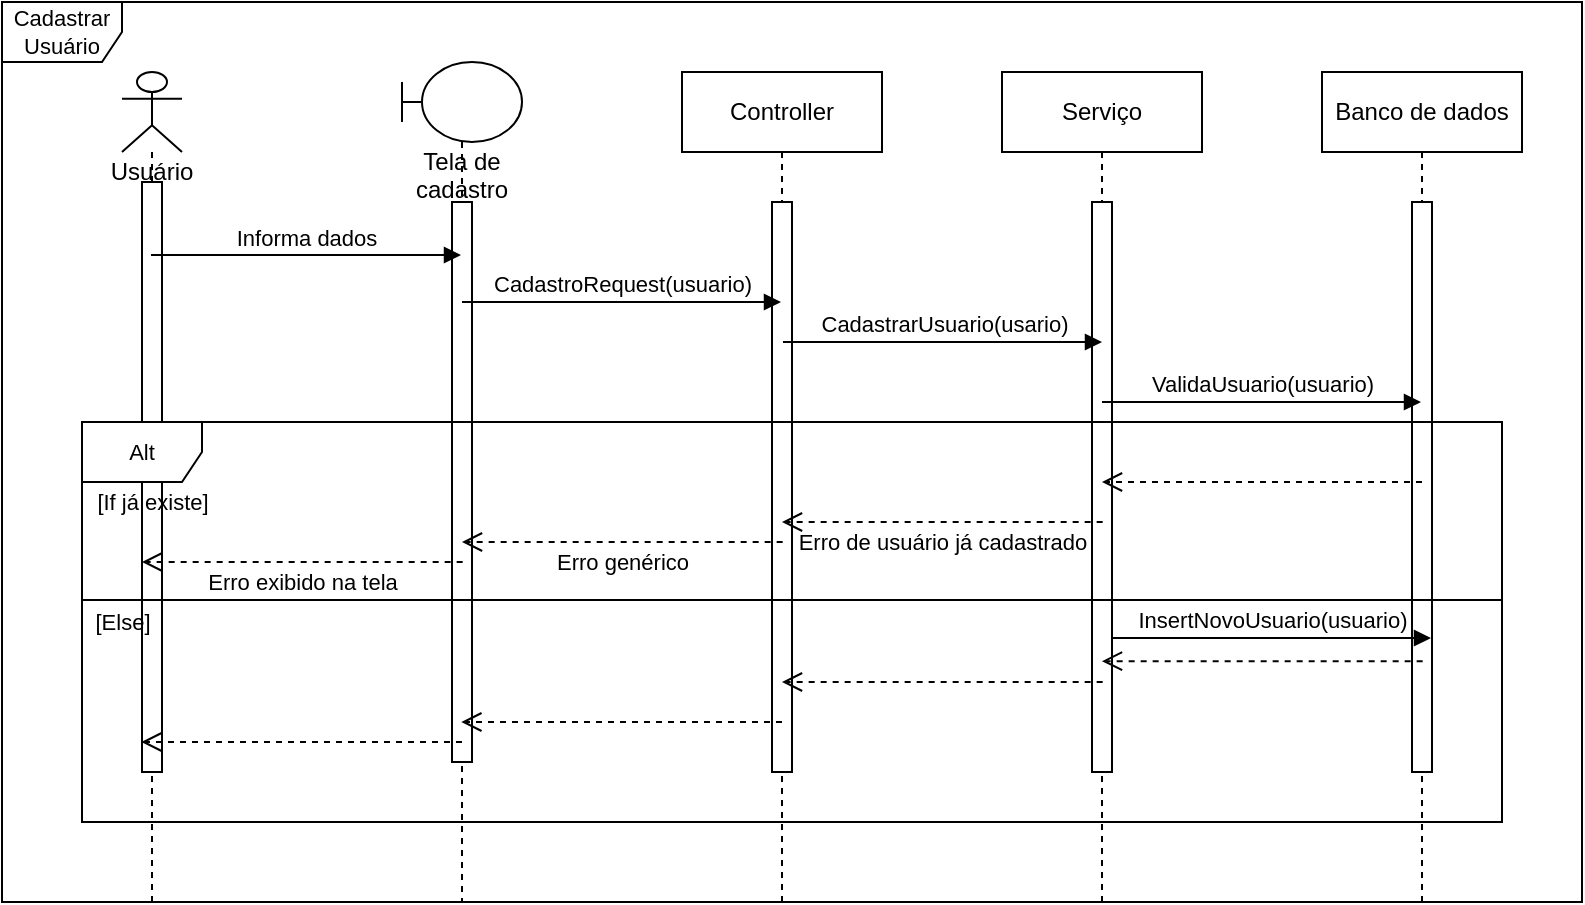 <mxfile version="15.8.3" type="device"><diagram id="kgpKYQtTHZ0yAKxKKP6v" name="Page-1"><mxGraphModel dx="1958" dy="450" grid="1" gridSize="10" guides="1" tooltips="1" connect="1" arrows="1" fold="1" page="1" pageScale="1" pageWidth="850" pageHeight="1100" math="0" shadow="0"><root><mxCell id="0"/><mxCell id="1" parent="0"/><mxCell id="7HUBI5PbcCS7xpNUu05q-47" value="Cadastrar Usuário" style="shape=umlFrame;whiteSpace=wrap;html=1;fontSize=11;" parent="1" vertex="1"><mxGeometry x="-20" y="60" width="790" height="450" as="geometry"/></mxCell><mxCell id="7HUBI5PbcCS7xpNUu05q-12" value="Tela de cadastro" style="shape=umlLifeline;participant=umlBoundary;perimeter=lifelinePerimeter;whiteSpace=wrap;html=1;container=1;collapsible=0;recursiveResize=0;verticalAlign=top;spacingTop=36;outlineConnect=0;" parent="1" vertex="1"><mxGeometry x="180" y="90" width="60" height="420" as="geometry"/></mxCell><mxCell id="7HUBI5PbcCS7xpNUu05q-26" value="" style="html=1;direction=south;" parent="7HUBI5PbcCS7xpNUu05q-12" vertex="1"><mxGeometry x="25" y="70" width="10" height="280" as="geometry"/></mxCell><mxCell id="7HUBI5PbcCS7xpNUu05q-13" value="Usuário" style="shape=umlLifeline;participant=umlActor;perimeter=lifelinePerimeter;whiteSpace=wrap;html=1;container=1;collapsible=0;recursiveResize=0;verticalAlign=top;spacingTop=36;outlineConnect=0;" parent="1" vertex="1"><mxGeometry x="40" y="95" width="30" height="415" as="geometry"/></mxCell><mxCell id="7HUBI5PbcCS7xpNUu05q-25" value="" style="html=1;direction=south;" parent="7HUBI5PbcCS7xpNUu05q-13" vertex="1"><mxGeometry x="10" y="55" width="10" height="295" as="geometry"/></mxCell><mxCell id="7HUBI5PbcCS7xpNUu05q-14" value="Controller" style="shape=umlLifeline;perimeter=lifelinePerimeter;whiteSpace=wrap;html=1;container=1;collapsible=0;recursiveResize=0;outlineConnect=0;" parent="1" vertex="1"><mxGeometry x="320" y="95" width="100" height="415" as="geometry"/></mxCell><mxCell id="7HUBI5PbcCS7xpNUu05q-27" value="" style="html=1;direction=south;" parent="7HUBI5PbcCS7xpNUu05q-14" vertex="1"><mxGeometry x="45" y="65" width="10" height="285" as="geometry"/></mxCell><mxCell id="7HUBI5PbcCS7xpNUu05q-15" value="Serviço" style="shape=umlLifeline;perimeter=lifelinePerimeter;whiteSpace=wrap;html=1;container=1;collapsible=0;recursiveResize=0;outlineConnect=0;" parent="1" vertex="1"><mxGeometry x="480" y="95" width="100" height="415" as="geometry"/></mxCell><mxCell id="7HUBI5PbcCS7xpNUu05q-28" value="" style="html=1;direction=south;" parent="7HUBI5PbcCS7xpNUu05q-15" vertex="1"><mxGeometry x="45" y="65" width="10" height="285" as="geometry"/></mxCell><mxCell id="7HUBI5PbcCS7xpNUu05q-16" value="Banco de dados" style="shape=umlLifeline;perimeter=lifelinePerimeter;whiteSpace=wrap;html=1;container=1;collapsible=0;recursiveResize=0;outlineConnect=0;" parent="1" vertex="1"><mxGeometry x="640" y="95" width="100" height="415" as="geometry"/></mxCell><mxCell id="l1rx3hQDS2sH2B8CJ6I9-1" value="" style="html=1;direction=south;" vertex="1" parent="7HUBI5PbcCS7xpNUu05q-16"><mxGeometry x="45" y="65" width="10" height="285" as="geometry"/></mxCell><mxCell id="7HUBI5PbcCS7xpNUu05q-17" value="Informa dados" style="html=1;verticalAlign=bottom;endArrow=block;rounded=0;" parent="1" edge="1"><mxGeometry width="80" relative="1" as="geometry"><mxPoint x="54.5" y="186.5" as="sourcePoint"/><mxPoint x="209.5" y="186.5" as="targetPoint"/></mxGeometry></mxCell><mxCell id="7HUBI5PbcCS7xpNUu05q-19" value="CadastroRequest(usuario)" style="html=1;verticalAlign=bottom;endArrow=block;rounded=0;" parent="1" target="7HUBI5PbcCS7xpNUu05q-14" edge="1"><mxGeometry width="80" relative="1" as="geometry"><mxPoint x="210" y="210" as="sourcePoint"/><mxPoint x="365" y="210" as="targetPoint"/></mxGeometry></mxCell><mxCell id="7HUBI5PbcCS7xpNUu05q-20" value="CadastrarUsuario(usario)" style="html=1;verticalAlign=bottom;endArrow=block;rounded=0;" parent="1" edge="1"><mxGeometry width="80" relative="1" as="geometry"><mxPoint x="370.5" y="230" as="sourcePoint"/><mxPoint x="530" y="230" as="targetPoint"/></mxGeometry></mxCell><mxCell id="7HUBI5PbcCS7xpNUu05q-21" value="ValidaUsuario(usuario)" style="html=1;verticalAlign=bottom;endArrow=block;rounded=0;" parent="1" edge="1"><mxGeometry width="80" relative="1" as="geometry"><mxPoint x="530" y="260" as="sourcePoint"/><mxPoint x="689.5" y="260" as="targetPoint"/></mxGeometry></mxCell><mxCell id="7HUBI5PbcCS7xpNUu05q-23" value="" style="html=1;verticalAlign=bottom;endArrow=open;dashed=1;endSize=8;rounded=0;" parent="1" target="7HUBI5PbcCS7xpNUu05q-15" edge="1"><mxGeometry relative="1" as="geometry"><mxPoint x="690" y="300" as="sourcePoint"/><mxPoint x="610" y="300" as="targetPoint"/></mxGeometry></mxCell><mxCell id="7HUBI5PbcCS7xpNUu05q-33" value="" style="group" parent="1" vertex="1" connectable="0"><mxGeometry x="369.997" y="320" width="165.003" height="20" as="geometry"/></mxCell><mxCell id="7HUBI5PbcCS7xpNUu05q-29" value="" style="html=1;verticalAlign=bottom;endArrow=open;dashed=1;endSize=8;rounded=0;" parent="7HUBI5PbcCS7xpNUu05q-33" edge="1"><mxGeometry relative="1" as="geometry"><mxPoint x="160.333" as="sourcePoint"/><mxPoint as="targetPoint"/></mxGeometry></mxCell><mxCell id="7HUBI5PbcCS7xpNUu05q-30" value="&lt;font style=&quot;font-size: 11px&quot;&gt;Erro de usuário já cadastrado&lt;/font&gt;" style="text;html=1;align=center;verticalAlign=middle;resizable=0;points=[];autosize=1;strokeColor=none;fillColor=none;" parent="7HUBI5PbcCS7xpNUu05q-33" vertex="1"><mxGeometry x="0.003" width="160" height="20" as="geometry"/></mxCell><mxCell id="7HUBI5PbcCS7xpNUu05q-34" value="" style="group" parent="1" vertex="1" connectable="0"><mxGeometry x="209.997" y="330" width="165.003" height="20" as="geometry"/></mxCell><mxCell id="7HUBI5PbcCS7xpNUu05q-35" value="" style="html=1;verticalAlign=bottom;endArrow=open;dashed=1;endSize=8;rounded=0;" parent="7HUBI5PbcCS7xpNUu05q-34" edge="1"><mxGeometry relative="1" as="geometry"><mxPoint x="160.333" as="sourcePoint"/><mxPoint as="targetPoint"/></mxGeometry></mxCell><mxCell id="7HUBI5PbcCS7xpNUu05q-36" value="&lt;font style=&quot;font-size: 11px&quot;&gt;Erro genérico&lt;/font&gt;" style="text;html=1;align=center;verticalAlign=middle;resizable=0;points=[];autosize=1;strokeColor=none;fillColor=none;" parent="7HUBI5PbcCS7xpNUu05q-34" vertex="1"><mxGeometry x="40.003" width="80" height="20" as="geometry"/></mxCell><mxCell id="7HUBI5PbcCS7xpNUu05q-37" value="" style="group" parent="1" vertex="1" connectable="0"><mxGeometry x="49.997" y="340" width="165.003" height="20" as="geometry"/></mxCell><mxCell id="7HUBI5PbcCS7xpNUu05q-38" value="" style="html=1;verticalAlign=bottom;endArrow=open;dashed=1;endSize=8;rounded=0;" parent="7HUBI5PbcCS7xpNUu05q-37" edge="1"><mxGeometry relative="1" as="geometry"><mxPoint x="160.333" as="sourcePoint"/><mxPoint as="targetPoint"/></mxGeometry></mxCell><mxCell id="7HUBI5PbcCS7xpNUu05q-39" value="&lt;font style=&quot;font-size: 11px&quot;&gt;Erro exibido na tela&lt;/font&gt;" style="text;html=1;align=center;verticalAlign=middle;resizable=0;points=[];autosize=1;strokeColor=none;fillColor=none;" parent="7HUBI5PbcCS7xpNUu05q-37" vertex="1"><mxGeometry x="25.003" width="110" height="20" as="geometry"/></mxCell><mxCell id="7HUBI5PbcCS7xpNUu05q-40" value="InsertNovoUsuario(usuario)" style="html=1;verticalAlign=bottom;endArrow=block;rounded=0;" parent="1" edge="1"><mxGeometry width="80" relative="1" as="geometry"><mxPoint x="535" y="378" as="sourcePoint"/><mxPoint x="694.5" y="378" as="targetPoint"/></mxGeometry></mxCell><mxCell id="7HUBI5PbcCS7xpNUu05q-41" value="" style="group" parent="1" vertex="1" connectable="0"><mxGeometry x="369.997" y="400" width="165.003" height="30" as="geometry"/></mxCell><mxCell id="7HUBI5PbcCS7xpNUu05q-42" value="" style="html=1;verticalAlign=bottom;endArrow=open;dashed=1;endSize=8;rounded=0;" parent="7HUBI5PbcCS7xpNUu05q-41" edge="1"><mxGeometry relative="1" as="geometry"><mxPoint x="160.333" as="sourcePoint"/><mxPoint as="targetPoint"/></mxGeometry></mxCell><mxCell id="7HUBI5PbcCS7xpNUu05q-44" value="" style="html=1;verticalAlign=bottom;endArrow=open;dashed=1;endSize=8;rounded=0;" parent="1" edge="1"><mxGeometry relative="1" as="geometry"><mxPoint x="690.33" y="389.58" as="sourcePoint"/><mxPoint x="529.997" y="389.58" as="targetPoint"/></mxGeometry></mxCell><mxCell id="7HUBI5PbcCS7xpNUu05q-45" value="" style="html=1;verticalAlign=bottom;endArrow=open;dashed=1;endSize=8;rounded=0;" parent="1" edge="1"><mxGeometry relative="1" as="geometry"><mxPoint x="370" y="420" as="sourcePoint"/><mxPoint x="209.667" y="420" as="targetPoint"/></mxGeometry></mxCell><mxCell id="7HUBI5PbcCS7xpNUu05q-46" value="" style="html=1;verticalAlign=bottom;endArrow=open;dashed=1;endSize=8;rounded=0;" parent="1" edge="1"><mxGeometry relative="1" as="geometry"><mxPoint x="210" y="430" as="sourcePoint"/><mxPoint x="49.667" y="430" as="targetPoint"/></mxGeometry></mxCell><mxCell id="7HUBI5PbcCS7xpNUu05q-49" value="" style="line;strokeWidth=1;fillColor=none;align=left;verticalAlign=middle;spacingTop=-1;spacingLeft=3;spacingRight=3;rotatable=0;labelPosition=right;points=[];portConstraint=eastwest;fontSize=11;" parent="1" vertex="1"><mxGeometry x="20" y="355" width="710" height="8" as="geometry"/></mxCell><mxCell id="7HUBI5PbcCS7xpNUu05q-48" value="Alt" style="shape=umlFrame;whiteSpace=wrap;html=1;fontSize=11;" parent="1" vertex="1"><mxGeometry x="20" y="270" width="710" height="200" as="geometry"/></mxCell><mxCell id="7HUBI5PbcCS7xpNUu05q-50" value="[If já existe]" style="text;html=1;align=center;verticalAlign=middle;resizable=0;points=[];autosize=1;strokeColor=none;fillColor=none;fontSize=11;" parent="1" vertex="1"><mxGeometry x="20" y="300" width="70" height="20" as="geometry"/></mxCell><mxCell id="7HUBI5PbcCS7xpNUu05q-51" value="[Else]" style="text;html=1;align=center;verticalAlign=middle;resizable=0;points=[];autosize=1;strokeColor=none;fillColor=none;fontSize=11;" parent="1" vertex="1"><mxGeometry x="20" y="360" width="40" height="20" as="geometry"/></mxCell></root></mxGraphModel></diagram></mxfile>